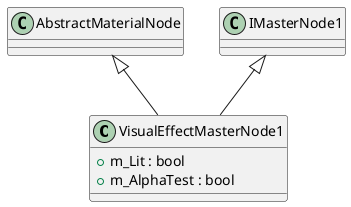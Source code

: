 @startuml
class VisualEffectMasterNode1 {
    + m_Lit : bool
    + m_AlphaTest : bool
}
AbstractMaterialNode <|-- VisualEffectMasterNode1
IMasterNode1 <|-- VisualEffectMasterNode1
@enduml
